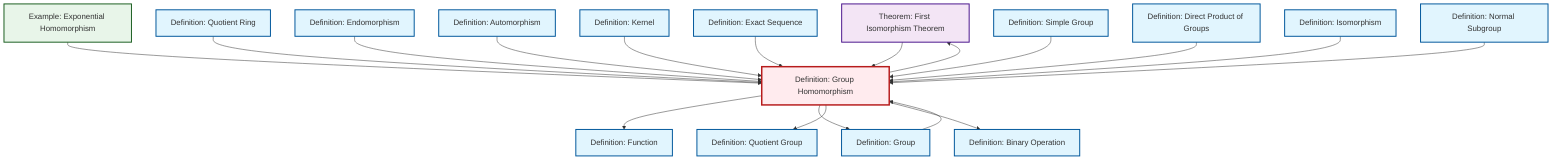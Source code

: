 graph TD
    classDef definition fill:#e1f5fe,stroke:#01579b,stroke-width:2px
    classDef theorem fill:#f3e5f5,stroke:#4a148c,stroke-width:2px
    classDef axiom fill:#fff3e0,stroke:#e65100,stroke-width:2px
    classDef example fill:#e8f5e9,stroke:#1b5e20,stroke-width:2px
    classDef current fill:#ffebee,stroke:#b71c1c,stroke-width:3px
    def-binary-operation["Definition: Binary Operation"]:::definition
    thm-first-isomorphism["Theorem: First Isomorphism Theorem"]:::theorem
    def-function["Definition: Function"]:::definition
    def-homomorphism["Definition: Group Homomorphism"]:::definition
    def-normal-subgroup["Definition: Normal Subgroup"]:::definition
    def-direct-product["Definition: Direct Product of Groups"]:::definition
    def-isomorphism["Definition: Isomorphism"]:::definition
    def-group["Definition: Group"]:::definition
    def-automorphism["Definition: Automorphism"]:::definition
    def-simple-group["Definition: Simple Group"]:::definition
    def-endomorphism["Definition: Endomorphism"]:::definition
    def-kernel["Definition: Kernel"]:::definition
    def-exact-sequence["Definition: Exact Sequence"]:::definition
    def-quotient-ring["Definition: Quotient Ring"]:::definition
    def-quotient-group["Definition: Quotient Group"]:::definition
    ex-exponential-homomorphism["Example: Exponential Homomorphism"]:::example
    def-homomorphism --> def-function
    ex-exponential-homomorphism --> def-homomorphism
    def-quotient-ring --> def-homomorphism
    def-homomorphism --> thm-first-isomorphism
    def-endomorphism --> def-homomorphism
    def-homomorphism --> def-group
    thm-first-isomorphism --> def-homomorphism
    def-automorphism --> def-homomorphism
    def-kernel --> def-homomorphism
    def-group --> def-homomorphism
    def-exact-sequence --> def-homomorphism
    def-simple-group --> def-homomorphism
    def-direct-product --> def-homomorphism
    def-isomorphism --> def-homomorphism
    def-homomorphism --> def-quotient-group
    def-homomorphism --> def-binary-operation
    def-normal-subgroup --> def-homomorphism
    class def-homomorphism current